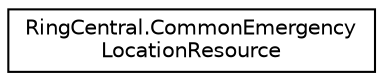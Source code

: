 digraph "Graphical Class Hierarchy"
{
 // LATEX_PDF_SIZE
  edge [fontname="Helvetica",fontsize="10",labelfontname="Helvetica",labelfontsize="10"];
  node [fontname="Helvetica",fontsize="10",shape=record];
  rankdir="LR";
  Node0 [label="RingCentral.CommonEmergency\lLocationResource",height=0.2,width=0.4,color="black", fillcolor="white", style="filled",URL="$classRingCentral_1_1CommonEmergencyLocationResource.html",tooltip="Company emergency response location details"];
}
